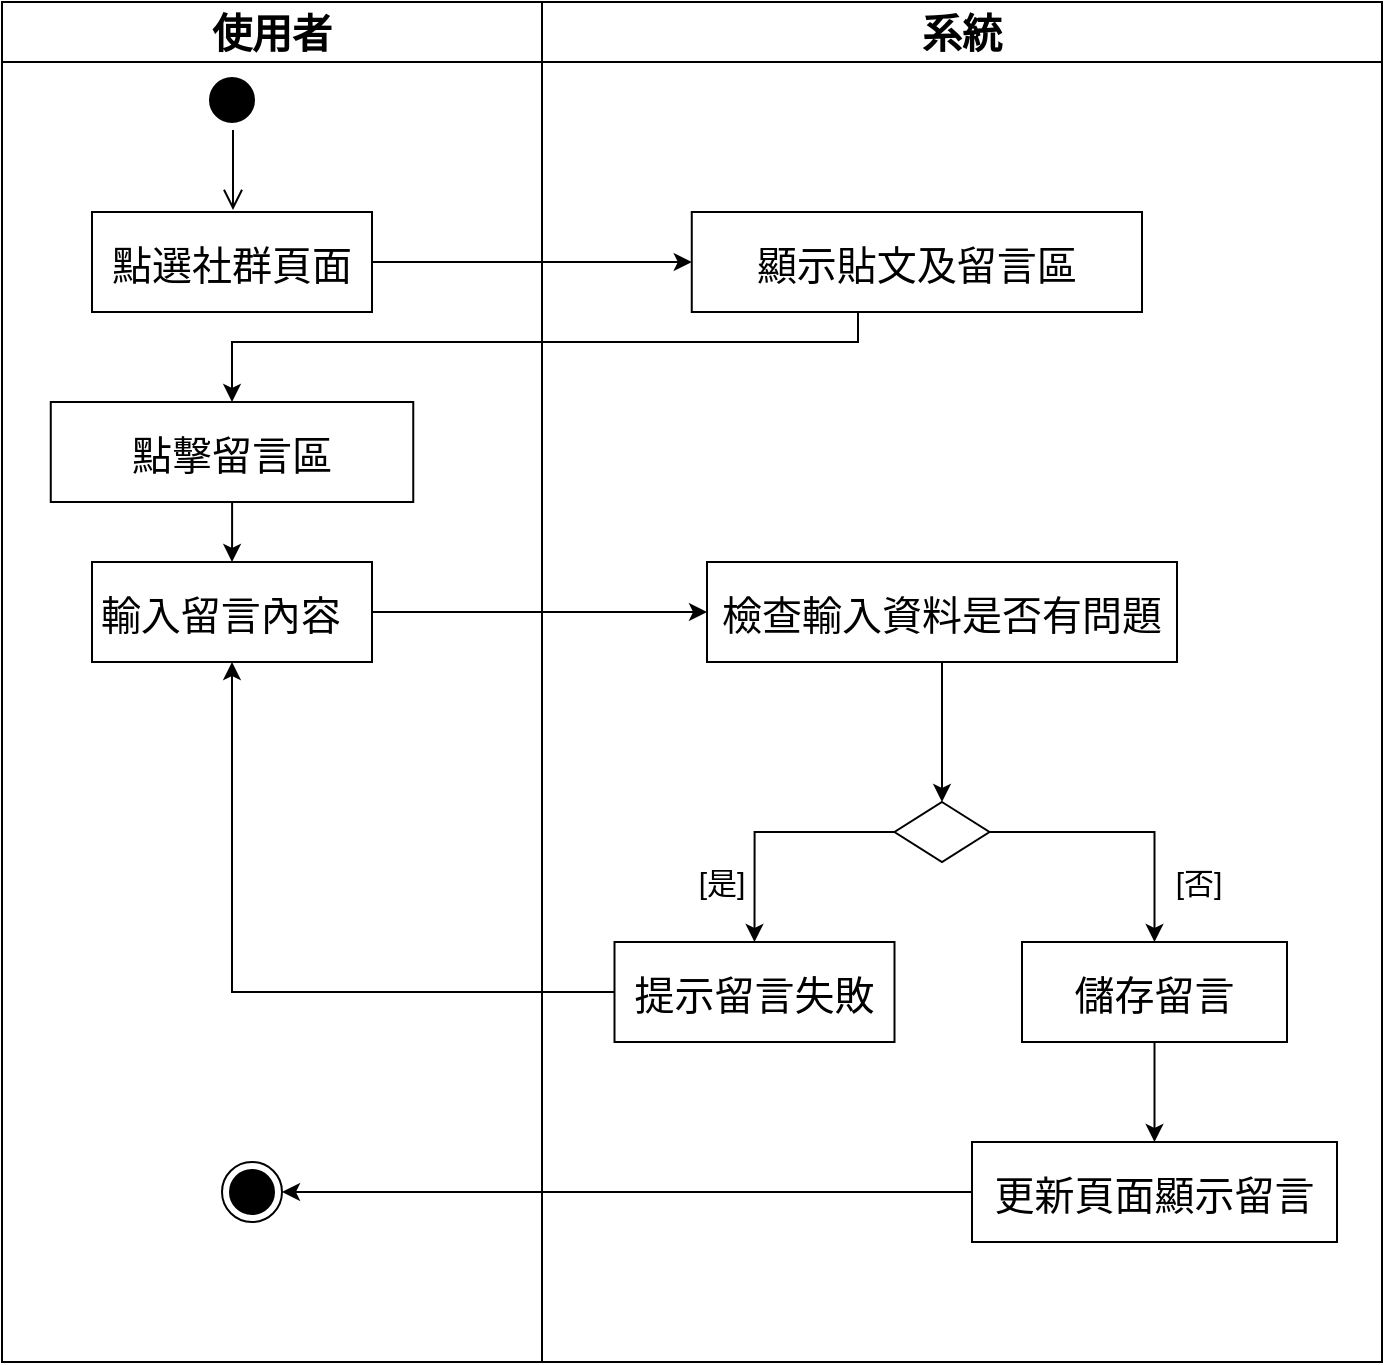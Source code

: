 <mxfile version="26.2.15">
  <diagram name="留言活動圖" id="weJokuiKrovzTCy_oAK2">
    <mxGraphModel dx="1025" dy="596" grid="1" gridSize="10" guides="1" tooltips="1" connect="1" arrows="1" fold="1" page="1" pageScale="1" pageWidth="827" pageHeight="1169" math="0" shadow="0">
      <root>
        <mxCell id="0" />
        <mxCell id="1" parent="0" />
        <mxCell id="nYrSRzzMDsTeSydaxoR2-1" value="" style="ellipse;shape=startState;fillColor=#000000;strokeColor=#000000;" parent="1" vertex="1">
          <mxGeometry x="230" y="444" width="30" height="30" as="geometry" />
        </mxCell>
        <mxCell id="nYrSRzzMDsTeSydaxoR2-2" value="" style="edgeStyle=elbowEdgeStyle;elbow=horizontal;verticalAlign=bottom;endArrow=open;endSize=8;strokeColor=#000000;endFill=1;rounded=0;fillColor=#000000;" parent="1" source="nYrSRzzMDsTeSydaxoR2-1" edge="1">
          <mxGeometry x="100" y="40" as="geometry">
            <mxPoint x="245.643" y="514" as="targetPoint" />
          </mxGeometry>
        </mxCell>
        <mxCell id="nYrSRzzMDsTeSydaxoR2-3" value="" style="endArrow=open;strokeColor=#000000;endFill=1;rounded=0" parent="1" target="nYrSRzzMDsTeSydaxoR2-6" edge="1">
          <mxGeometry relative="1" as="geometry">
            <mxPoint x="245" y="556" as="sourcePoint" />
            <mxPoint x="244.75" y="616" as="targetPoint" />
          </mxGeometry>
        </mxCell>
        <mxCell id="nYrSRzzMDsTeSydaxoR2-4" value="使用者" style="swimlane;whiteSpace=wrap;startSize=30;fontSize=20;" parent="1" vertex="1">
          <mxGeometry x="130" y="410" width="270" height="680" as="geometry" />
        </mxCell>
        <mxCell id="nYrSRzzMDsTeSydaxoR2-5" value="" style="ellipse;html=1;shape=endState;fillColor=#000000;strokeColor=#000000;" parent="nYrSRzzMDsTeSydaxoR2-4" vertex="1">
          <mxGeometry x="110" y="580" width="30" height="30" as="geometry" />
        </mxCell>
        <mxCell id="nYrSRzzMDsTeSydaxoR2-6" value="點選社群頁面" style="fontSize=20;" parent="nYrSRzzMDsTeSydaxoR2-4" vertex="1">
          <mxGeometry x="45" y="105" width="140" height="50" as="geometry" />
        </mxCell>
        <mxCell id="nYrSRzzMDsTeSydaxoR2-7" style="edgeStyle=orthogonalEdgeStyle;rounded=0;orthogonalLoop=1;jettySize=auto;html=1;entryX=0.5;entryY=0;entryDx=0;entryDy=0;" parent="nYrSRzzMDsTeSydaxoR2-4" source="nYrSRzzMDsTeSydaxoR2-8" target="nYrSRzzMDsTeSydaxoR2-9" edge="1">
          <mxGeometry relative="1" as="geometry" />
        </mxCell>
        <mxCell id="nYrSRzzMDsTeSydaxoR2-8" value="點擊留言區" style="fontSize=20;" parent="nYrSRzzMDsTeSydaxoR2-4" vertex="1">
          <mxGeometry x="24.38" y="200" width="181.25" height="50" as="geometry" />
        </mxCell>
        <mxCell id="nYrSRzzMDsTeSydaxoR2-9" value="輸入留言內容  " style="fontSize=20;" parent="nYrSRzzMDsTeSydaxoR2-4" vertex="1">
          <mxGeometry x="45" y="280" width="140" height="50" as="geometry" />
        </mxCell>
        <mxCell id="nYrSRzzMDsTeSydaxoR2-10" value="系統" style="swimlane;whiteSpace=wrap;startSize=30;fontSize=20;" parent="1" vertex="1">
          <mxGeometry x="400" y="410" width="420" height="680" as="geometry" />
        </mxCell>
        <mxCell id="nYrSRzzMDsTeSydaxoR2-37" style="edgeStyle=orthogonalEdgeStyle;rounded=0;orthogonalLoop=1;jettySize=auto;html=1;entryX=0.5;entryY=0;entryDx=0;entryDy=0;exitX=0;exitY=0.5;exitDx=0;exitDy=0;" parent="nYrSRzzMDsTeSydaxoR2-10" source="nYrSRzzMDsTeSydaxoR2-15" target="nYrSRzzMDsTeSydaxoR2-36" edge="1">
          <mxGeometry relative="1" as="geometry" />
        </mxCell>
        <mxCell id="nYrSRzzMDsTeSydaxoR2-39" style="edgeStyle=orthogonalEdgeStyle;rounded=0;orthogonalLoop=1;jettySize=auto;html=1;" parent="nYrSRzzMDsTeSydaxoR2-10" source="nYrSRzzMDsTeSydaxoR2-15" target="nYrSRzzMDsTeSydaxoR2-38" edge="1">
          <mxGeometry relative="1" as="geometry" />
        </mxCell>
        <mxCell id="nYrSRzzMDsTeSydaxoR2-15" value="&#xa;" style="rhombus;fillColor=#FFFFFF;strokeColor=#000000;" parent="nYrSRzzMDsTeSydaxoR2-10" vertex="1">
          <mxGeometry x="176.25" y="400" width="47.5" height="30" as="geometry" />
        </mxCell>
        <mxCell id="nYrSRzzMDsTeSydaxoR2-16" value="&lt;font style=&quot;font-size: 15px;&quot;&gt;[是]&lt;/font&gt;" style="whiteSpace=wrap;html=1;strokeColor=none;fillColor=none;" parent="nYrSRzzMDsTeSydaxoR2-10" vertex="1">
          <mxGeometry x="70" y="430" width="40" height="20" as="geometry" />
        </mxCell>
        <mxCell id="nYrSRzzMDsTeSydaxoR2-17" value="&lt;font style=&quot;font-size: 15px;&quot;&gt;[否]&lt;/font&gt;" style="whiteSpace=wrap;html=1;strokeColor=none;fillColor=none;" parent="nYrSRzzMDsTeSydaxoR2-10" vertex="1">
          <mxGeometry x="300" y="430" width="57.25" height="20" as="geometry" />
        </mxCell>
        <mxCell id="nYrSRzzMDsTeSydaxoR2-21" value="顯示貼文及留言區" style="fontSize=20;" parent="nYrSRzzMDsTeSydaxoR2-10" vertex="1">
          <mxGeometry x="74.88" y="105" width="225.12" height="50" as="geometry" />
        </mxCell>
        <mxCell id="nYrSRzzMDsTeSydaxoR2-34" style="edgeStyle=orthogonalEdgeStyle;rounded=0;orthogonalLoop=1;jettySize=auto;html=1;entryX=0.5;entryY=0;entryDx=0;entryDy=0;" parent="nYrSRzzMDsTeSydaxoR2-10" source="nYrSRzzMDsTeSydaxoR2-32" target="nYrSRzzMDsTeSydaxoR2-15" edge="1">
          <mxGeometry relative="1" as="geometry" />
        </mxCell>
        <mxCell id="nYrSRzzMDsTeSydaxoR2-32" value="檢查輸入資料是否有問題" style="fontSize=20;" parent="nYrSRzzMDsTeSydaxoR2-10" vertex="1">
          <mxGeometry x="82.5" y="280" width="235" height="50" as="geometry" />
        </mxCell>
        <mxCell id="nYrSRzzMDsTeSydaxoR2-36" value="提示留言失敗" style="fontSize=20;" parent="nYrSRzzMDsTeSydaxoR2-10" vertex="1">
          <mxGeometry x="36.25" y="470" width="140" height="50" as="geometry" />
        </mxCell>
        <mxCell id="nYrSRzzMDsTeSydaxoR2-43" style="edgeStyle=orthogonalEdgeStyle;rounded=0;orthogonalLoop=1;jettySize=auto;html=1;" parent="nYrSRzzMDsTeSydaxoR2-10" source="nYrSRzzMDsTeSydaxoR2-38" target="nYrSRzzMDsTeSydaxoR2-42" edge="1">
          <mxGeometry relative="1" as="geometry" />
        </mxCell>
        <mxCell id="nYrSRzzMDsTeSydaxoR2-38" value="儲存留言" style="fontSize=20;" parent="nYrSRzzMDsTeSydaxoR2-10" vertex="1">
          <mxGeometry x="240" y="470" width="132.5" height="50" as="geometry" />
        </mxCell>
        <mxCell id="nYrSRzzMDsTeSydaxoR2-42" value="更新頁面顯示留言" style="fontSize=20;" parent="nYrSRzzMDsTeSydaxoR2-10" vertex="1">
          <mxGeometry x="215" y="570" width="182.5" height="50" as="geometry" />
        </mxCell>
        <mxCell id="nYrSRzzMDsTeSydaxoR2-25" style="edgeStyle=orthogonalEdgeStyle;rounded=0;orthogonalLoop=1;jettySize=auto;html=1;entryX=0;entryY=0.5;entryDx=0;entryDy=0;" parent="1" source="nYrSRzzMDsTeSydaxoR2-6" target="nYrSRzzMDsTeSydaxoR2-21" edge="1">
          <mxGeometry relative="1" as="geometry" />
        </mxCell>
        <mxCell id="nYrSRzzMDsTeSydaxoR2-26" style="edgeStyle=orthogonalEdgeStyle;rounded=0;orthogonalLoop=1;jettySize=auto;html=1;entryX=0.5;entryY=0;entryDx=0;entryDy=0;" parent="1" source="nYrSRzzMDsTeSydaxoR2-21" target="nYrSRzzMDsTeSydaxoR2-8" edge="1">
          <mxGeometry relative="1" as="geometry">
            <Array as="points">
              <mxPoint x="558" y="580" />
              <mxPoint x="245" y="580" />
            </Array>
          </mxGeometry>
        </mxCell>
        <mxCell id="nYrSRzzMDsTeSydaxoR2-33" style="edgeStyle=orthogonalEdgeStyle;rounded=0;orthogonalLoop=1;jettySize=auto;html=1;" parent="1" source="nYrSRzzMDsTeSydaxoR2-9" target="nYrSRzzMDsTeSydaxoR2-32" edge="1">
          <mxGeometry relative="1" as="geometry" />
        </mxCell>
        <mxCell id="nYrSRzzMDsTeSydaxoR2-40" style="edgeStyle=orthogonalEdgeStyle;rounded=0;orthogonalLoop=1;jettySize=auto;html=1;" parent="1" source="nYrSRzzMDsTeSydaxoR2-36" target="nYrSRzzMDsTeSydaxoR2-9" edge="1">
          <mxGeometry relative="1" as="geometry" />
        </mxCell>
        <mxCell id="nYrSRzzMDsTeSydaxoR2-44" style="edgeStyle=orthogonalEdgeStyle;rounded=0;orthogonalLoop=1;jettySize=auto;html=1;entryX=1;entryY=0.5;entryDx=0;entryDy=0;" parent="1" source="nYrSRzzMDsTeSydaxoR2-42" target="nYrSRzzMDsTeSydaxoR2-5" edge="1">
          <mxGeometry relative="1" as="geometry" />
        </mxCell>
      </root>
    </mxGraphModel>
  </diagram>
</mxfile>
